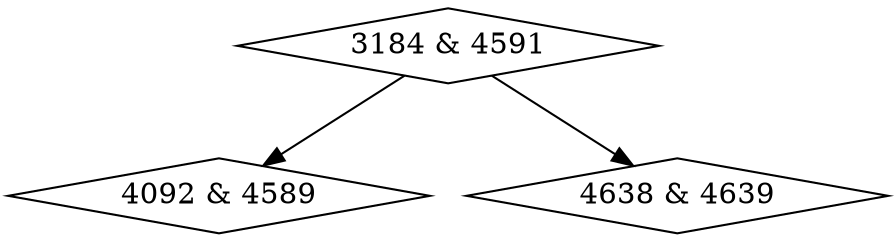 digraph {
0 [label = "3184 & 4591", shape = diamond];
1 [label = "4092 & 4589", shape = diamond];
2 [label = "4638 & 4639", shape = diamond];
0->1;
0->2;
}
